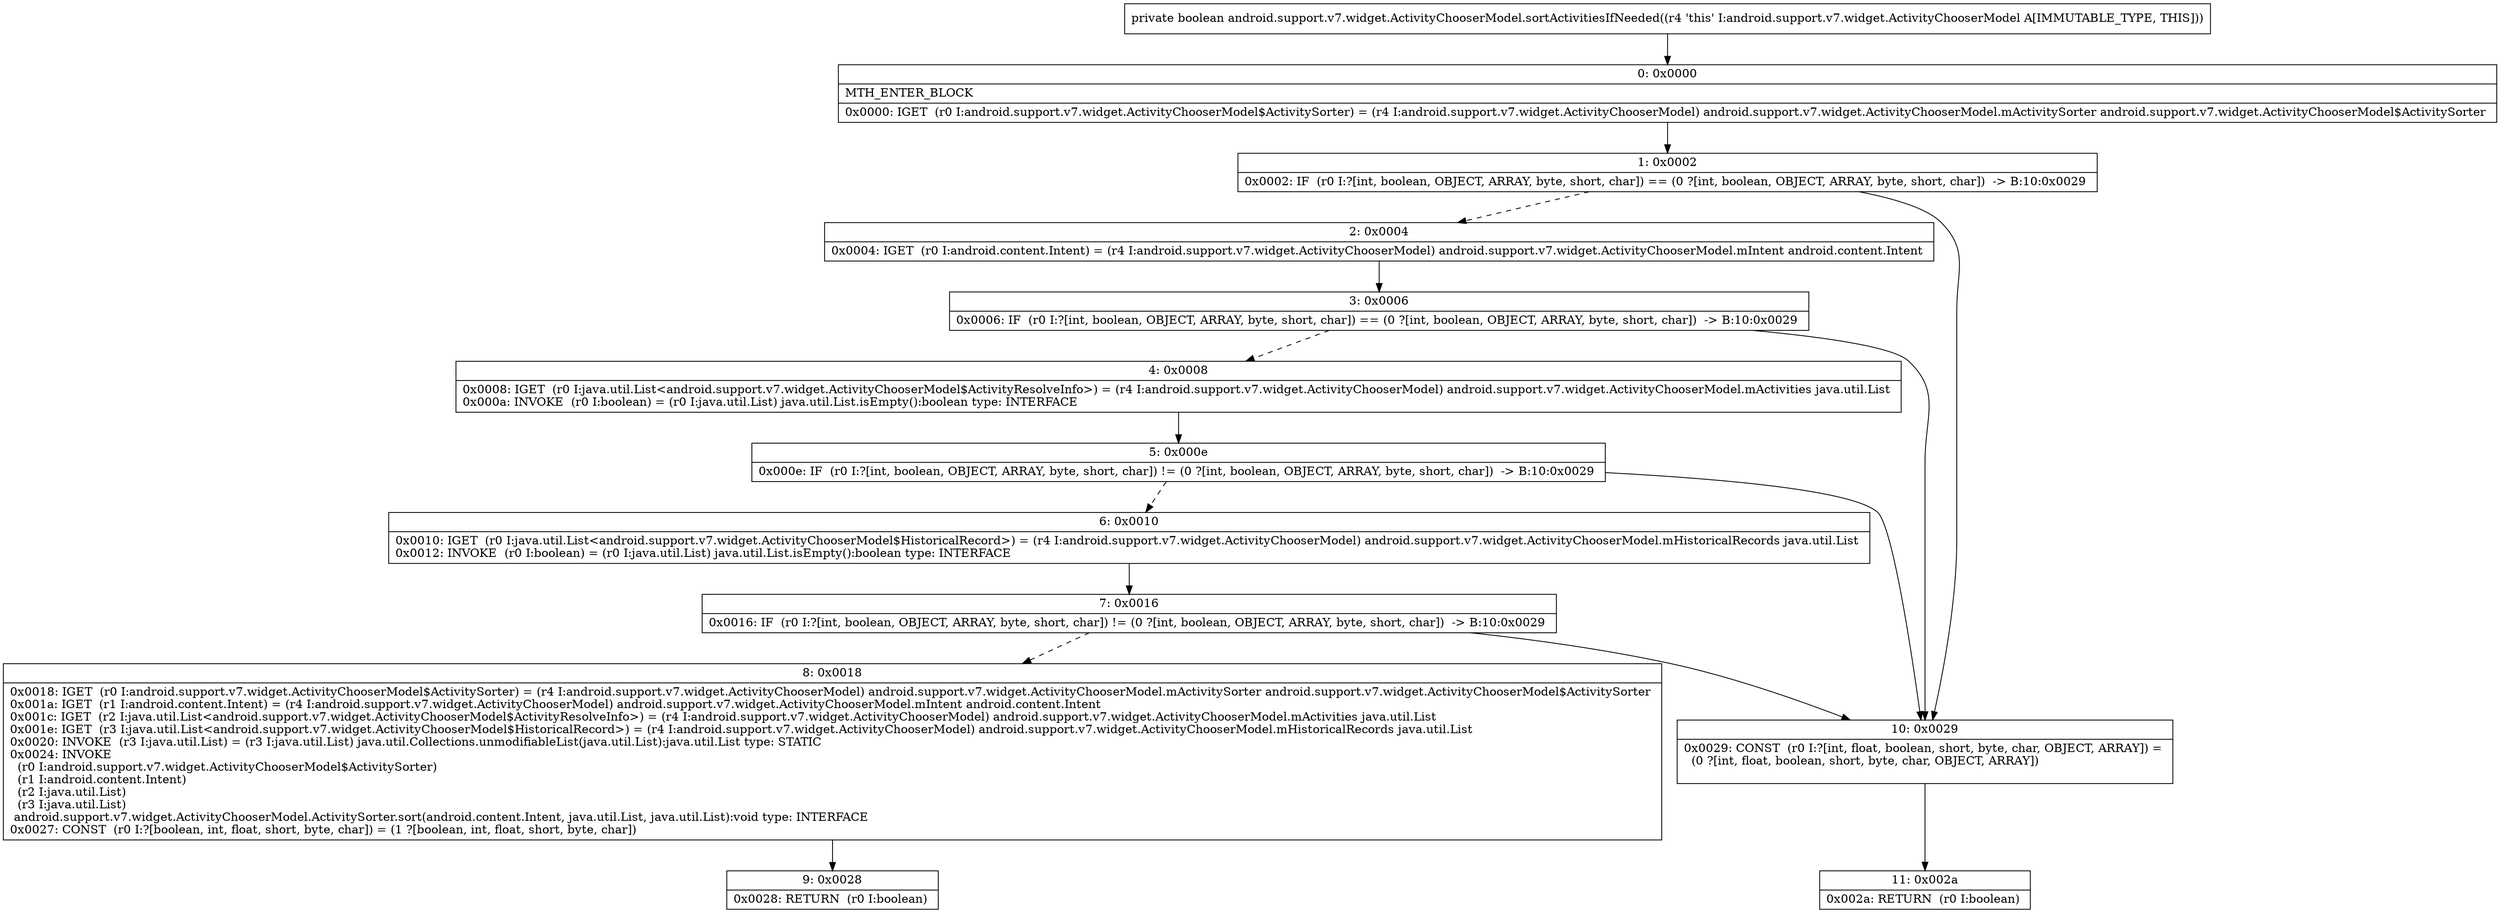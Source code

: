digraph "CFG forandroid.support.v7.widget.ActivityChooserModel.sortActivitiesIfNeeded()Z" {
Node_0 [shape=record,label="{0\:\ 0x0000|MTH_ENTER_BLOCK\l|0x0000: IGET  (r0 I:android.support.v7.widget.ActivityChooserModel$ActivitySorter) = (r4 I:android.support.v7.widget.ActivityChooserModel) android.support.v7.widget.ActivityChooserModel.mActivitySorter android.support.v7.widget.ActivityChooserModel$ActivitySorter \l}"];
Node_1 [shape=record,label="{1\:\ 0x0002|0x0002: IF  (r0 I:?[int, boolean, OBJECT, ARRAY, byte, short, char]) == (0 ?[int, boolean, OBJECT, ARRAY, byte, short, char])  \-\> B:10:0x0029 \l}"];
Node_2 [shape=record,label="{2\:\ 0x0004|0x0004: IGET  (r0 I:android.content.Intent) = (r4 I:android.support.v7.widget.ActivityChooserModel) android.support.v7.widget.ActivityChooserModel.mIntent android.content.Intent \l}"];
Node_3 [shape=record,label="{3\:\ 0x0006|0x0006: IF  (r0 I:?[int, boolean, OBJECT, ARRAY, byte, short, char]) == (0 ?[int, boolean, OBJECT, ARRAY, byte, short, char])  \-\> B:10:0x0029 \l}"];
Node_4 [shape=record,label="{4\:\ 0x0008|0x0008: IGET  (r0 I:java.util.List\<android.support.v7.widget.ActivityChooserModel$ActivityResolveInfo\>) = (r4 I:android.support.v7.widget.ActivityChooserModel) android.support.v7.widget.ActivityChooserModel.mActivities java.util.List \l0x000a: INVOKE  (r0 I:boolean) = (r0 I:java.util.List) java.util.List.isEmpty():boolean type: INTERFACE \l}"];
Node_5 [shape=record,label="{5\:\ 0x000e|0x000e: IF  (r0 I:?[int, boolean, OBJECT, ARRAY, byte, short, char]) != (0 ?[int, boolean, OBJECT, ARRAY, byte, short, char])  \-\> B:10:0x0029 \l}"];
Node_6 [shape=record,label="{6\:\ 0x0010|0x0010: IGET  (r0 I:java.util.List\<android.support.v7.widget.ActivityChooserModel$HistoricalRecord\>) = (r4 I:android.support.v7.widget.ActivityChooserModel) android.support.v7.widget.ActivityChooserModel.mHistoricalRecords java.util.List \l0x0012: INVOKE  (r0 I:boolean) = (r0 I:java.util.List) java.util.List.isEmpty():boolean type: INTERFACE \l}"];
Node_7 [shape=record,label="{7\:\ 0x0016|0x0016: IF  (r0 I:?[int, boolean, OBJECT, ARRAY, byte, short, char]) != (0 ?[int, boolean, OBJECT, ARRAY, byte, short, char])  \-\> B:10:0x0029 \l}"];
Node_8 [shape=record,label="{8\:\ 0x0018|0x0018: IGET  (r0 I:android.support.v7.widget.ActivityChooserModel$ActivitySorter) = (r4 I:android.support.v7.widget.ActivityChooserModel) android.support.v7.widget.ActivityChooserModel.mActivitySorter android.support.v7.widget.ActivityChooserModel$ActivitySorter \l0x001a: IGET  (r1 I:android.content.Intent) = (r4 I:android.support.v7.widget.ActivityChooserModel) android.support.v7.widget.ActivityChooserModel.mIntent android.content.Intent \l0x001c: IGET  (r2 I:java.util.List\<android.support.v7.widget.ActivityChooserModel$ActivityResolveInfo\>) = (r4 I:android.support.v7.widget.ActivityChooserModel) android.support.v7.widget.ActivityChooserModel.mActivities java.util.List \l0x001e: IGET  (r3 I:java.util.List\<android.support.v7.widget.ActivityChooserModel$HistoricalRecord\>) = (r4 I:android.support.v7.widget.ActivityChooserModel) android.support.v7.widget.ActivityChooserModel.mHistoricalRecords java.util.List \l0x0020: INVOKE  (r3 I:java.util.List) = (r3 I:java.util.List) java.util.Collections.unmodifiableList(java.util.List):java.util.List type: STATIC \l0x0024: INVOKE  \l  (r0 I:android.support.v7.widget.ActivityChooserModel$ActivitySorter)\l  (r1 I:android.content.Intent)\l  (r2 I:java.util.List)\l  (r3 I:java.util.List)\l android.support.v7.widget.ActivityChooserModel.ActivitySorter.sort(android.content.Intent, java.util.List, java.util.List):void type: INTERFACE \l0x0027: CONST  (r0 I:?[boolean, int, float, short, byte, char]) = (1 ?[boolean, int, float, short, byte, char]) \l}"];
Node_9 [shape=record,label="{9\:\ 0x0028|0x0028: RETURN  (r0 I:boolean) \l}"];
Node_10 [shape=record,label="{10\:\ 0x0029|0x0029: CONST  (r0 I:?[int, float, boolean, short, byte, char, OBJECT, ARRAY]) = \l  (0 ?[int, float, boolean, short, byte, char, OBJECT, ARRAY])\l \l}"];
Node_11 [shape=record,label="{11\:\ 0x002a|0x002a: RETURN  (r0 I:boolean) \l}"];
MethodNode[shape=record,label="{private boolean android.support.v7.widget.ActivityChooserModel.sortActivitiesIfNeeded((r4 'this' I:android.support.v7.widget.ActivityChooserModel A[IMMUTABLE_TYPE, THIS])) }"];
MethodNode -> Node_0;
Node_0 -> Node_1;
Node_1 -> Node_2[style=dashed];
Node_1 -> Node_10;
Node_2 -> Node_3;
Node_3 -> Node_4[style=dashed];
Node_3 -> Node_10;
Node_4 -> Node_5;
Node_5 -> Node_6[style=dashed];
Node_5 -> Node_10;
Node_6 -> Node_7;
Node_7 -> Node_8[style=dashed];
Node_7 -> Node_10;
Node_8 -> Node_9;
Node_10 -> Node_11;
}

